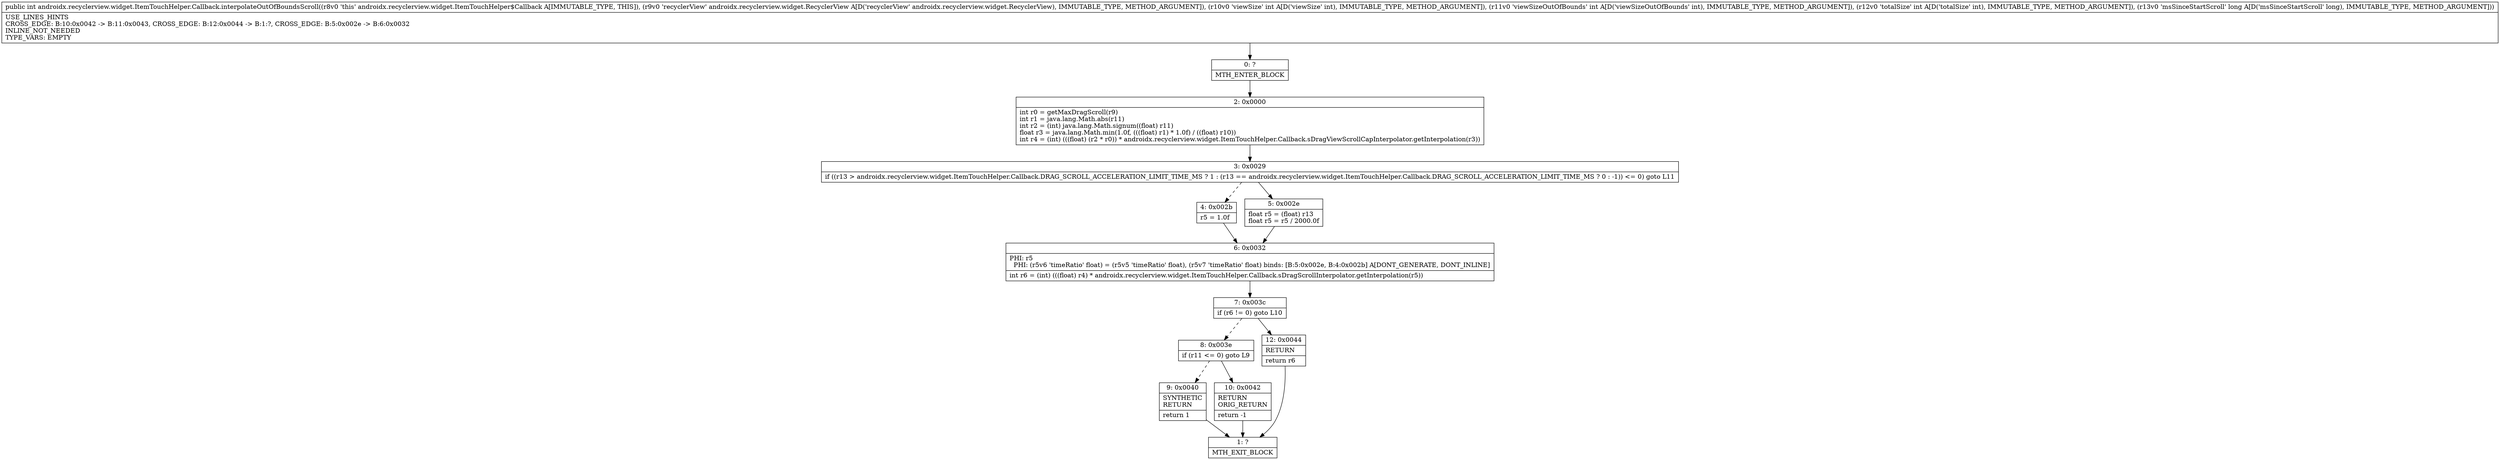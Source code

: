 digraph "CFG forandroidx.recyclerview.widget.ItemTouchHelper.Callback.interpolateOutOfBoundsScroll(Landroidx\/recyclerview\/widget\/RecyclerView;IIIJ)I" {
Node_0 [shape=record,label="{0\:\ ?|MTH_ENTER_BLOCK\l}"];
Node_2 [shape=record,label="{2\:\ 0x0000|int r0 = getMaxDragScroll(r9)\lint r1 = java.lang.Math.abs(r11)\lint r2 = (int) java.lang.Math.signum((float) r11)\lfloat r3 = java.lang.Math.min(1.0f, (((float) r1) * 1.0f) \/ ((float) r10))\lint r4 = (int) (((float) (r2 * r0)) * androidx.recyclerview.widget.ItemTouchHelper.Callback.sDragViewScrollCapInterpolator.getInterpolation(r3))\l}"];
Node_3 [shape=record,label="{3\:\ 0x0029|if ((r13 \> androidx.recyclerview.widget.ItemTouchHelper.Callback.DRAG_SCROLL_ACCELERATION_LIMIT_TIME_MS ? 1 : (r13 == androidx.recyclerview.widget.ItemTouchHelper.Callback.DRAG_SCROLL_ACCELERATION_LIMIT_TIME_MS ? 0 : \-1)) \<= 0) goto L11\l}"];
Node_4 [shape=record,label="{4\:\ 0x002b|r5 = 1.0f\l}"];
Node_6 [shape=record,label="{6\:\ 0x0032|PHI: r5 \l  PHI: (r5v6 'timeRatio' float) = (r5v5 'timeRatio' float), (r5v7 'timeRatio' float) binds: [B:5:0x002e, B:4:0x002b] A[DONT_GENERATE, DONT_INLINE]\l|int r6 = (int) (((float) r4) * androidx.recyclerview.widget.ItemTouchHelper.Callback.sDragScrollInterpolator.getInterpolation(r5))\l}"];
Node_7 [shape=record,label="{7\:\ 0x003c|if (r6 != 0) goto L10\l}"];
Node_8 [shape=record,label="{8\:\ 0x003e|if (r11 \<= 0) goto L9\l}"];
Node_9 [shape=record,label="{9\:\ 0x0040|SYNTHETIC\lRETURN\l|return 1\l}"];
Node_1 [shape=record,label="{1\:\ ?|MTH_EXIT_BLOCK\l}"];
Node_10 [shape=record,label="{10\:\ 0x0042|RETURN\lORIG_RETURN\l|return \-1\l}"];
Node_12 [shape=record,label="{12\:\ 0x0044|RETURN\l|return r6\l}"];
Node_5 [shape=record,label="{5\:\ 0x002e|float r5 = (float) r13\lfloat r5 = r5 \/ 2000.0f\l}"];
MethodNode[shape=record,label="{public int androidx.recyclerview.widget.ItemTouchHelper.Callback.interpolateOutOfBoundsScroll((r8v0 'this' androidx.recyclerview.widget.ItemTouchHelper$Callback A[IMMUTABLE_TYPE, THIS]), (r9v0 'recyclerView' androidx.recyclerview.widget.RecyclerView A[D('recyclerView' androidx.recyclerview.widget.RecyclerView), IMMUTABLE_TYPE, METHOD_ARGUMENT]), (r10v0 'viewSize' int A[D('viewSize' int), IMMUTABLE_TYPE, METHOD_ARGUMENT]), (r11v0 'viewSizeOutOfBounds' int A[D('viewSizeOutOfBounds' int), IMMUTABLE_TYPE, METHOD_ARGUMENT]), (r12v0 'totalSize' int A[D('totalSize' int), IMMUTABLE_TYPE, METHOD_ARGUMENT]), (r13v0 'msSinceStartScroll' long A[D('msSinceStartScroll' long), IMMUTABLE_TYPE, METHOD_ARGUMENT]))  | USE_LINES_HINTS\lCROSS_EDGE: B:10:0x0042 \-\> B:11:0x0043, CROSS_EDGE: B:12:0x0044 \-\> B:1:?, CROSS_EDGE: B:5:0x002e \-\> B:6:0x0032\lINLINE_NOT_NEEDED\lTYPE_VARS: EMPTY\l}"];
MethodNode -> Node_0;Node_0 -> Node_2;
Node_2 -> Node_3;
Node_3 -> Node_4[style=dashed];
Node_3 -> Node_5;
Node_4 -> Node_6;
Node_6 -> Node_7;
Node_7 -> Node_8[style=dashed];
Node_7 -> Node_12;
Node_8 -> Node_9[style=dashed];
Node_8 -> Node_10;
Node_9 -> Node_1;
Node_10 -> Node_1;
Node_12 -> Node_1;
Node_5 -> Node_6;
}

